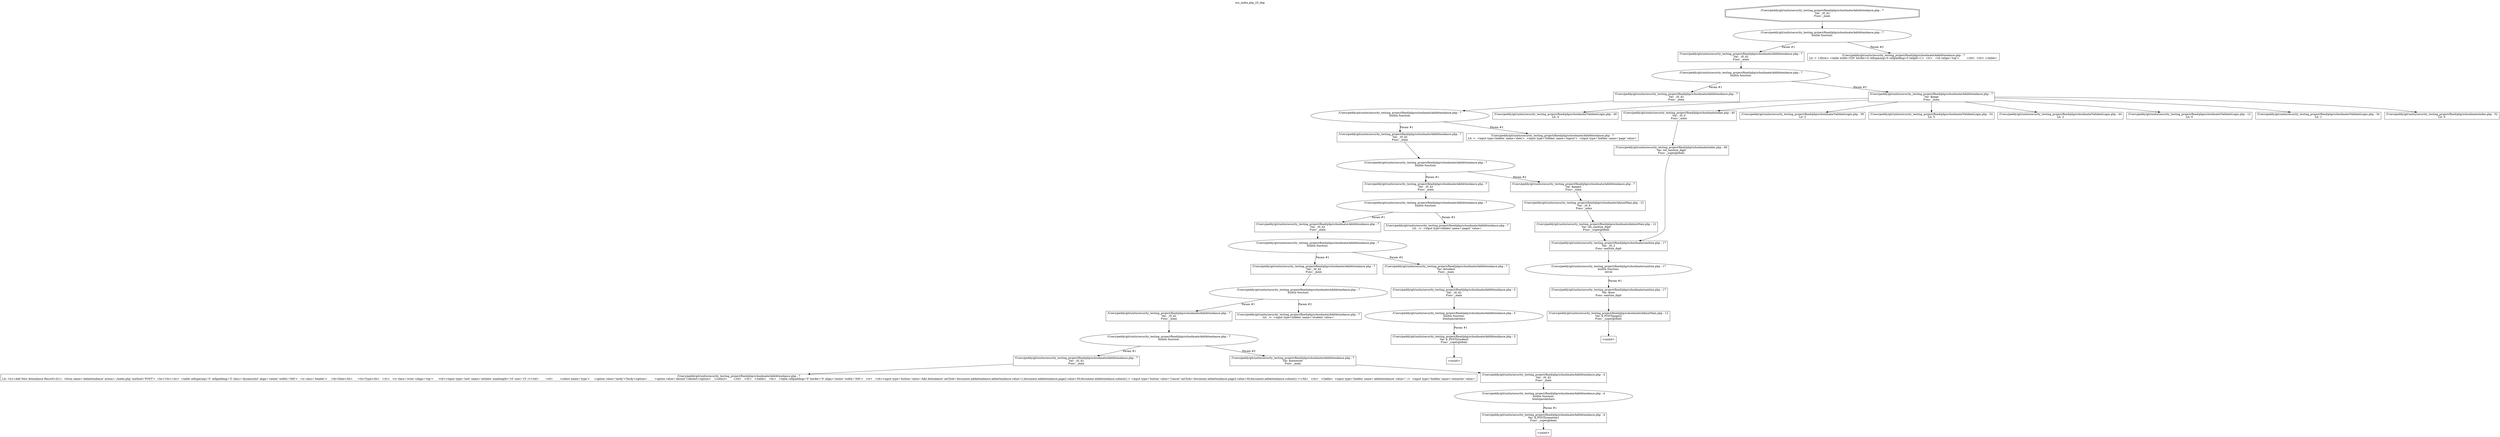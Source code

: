 digraph cfg {
  label="xss_index.php_25_dep";
  labelloc=t;
  n1 [shape=doubleoctagon, label="/Users/peddy/git/unitn/security_testing_project/fixed/php/schoolmate/AddAttendance.php : 7\nVar: _t0_42\nFunc: _main\n"];
  n2 [shape=ellipse, label="/Users/peddy/git/unitn/security_testing_project/fixed/php/schoolmate/AddAttendance.php : 7\nbuiltin function:\n.\n"];
  n3 [shape=box, label="/Users/peddy/git/unitn/security_testing_project/fixed/php/schoolmate/AddAttendance.php : 7\nVar: _t0_42\nFunc: _main\n"];
  n4 [shape=ellipse, label="/Users/peddy/git/unitn/security_testing_project/fixed/php/schoolmate/AddAttendance.php : 7\nbuiltin function:\n.\n"];
  n5 [shape=box, label="/Users/peddy/git/unitn/security_testing_project/fixed/php/schoolmate/AddAttendance.php : 7\nVar: _t0_42\nFunc: _main\n"];
  n6 [shape=ellipse, label="/Users/peddy/git/unitn/security_testing_project/fixed/php/schoolmate/AddAttendance.php : 7\nbuiltin function:\n.\n"];
  n7 [shape=box, label="/Users/peddy/git/unitn/security_testing_project/fixed/php/schoolmate/AddAttendance.php : 7\nVar: _t0_42\nFunc: _main\n"];
  n8 [shape=ellipse, label="/Users/peddy/git/unitn/security_testing_project/fixed/php/schoolmate/AddAttendance.php : 7\nbuiltin function:\n.\n"];
  n9 [shape=box, label="/Users/peddy/git/unitn/security_testing_project/fixed/php/schoolmate/AddAttendance.php : 7\nVar: _t0_42\nFunc: _main\n"];
  n10 [shape=ellipse, label="/Users/peddy/git/unitn/security_testing_project/fixed/php/schoolmate/AddAttendance.php : 7\nbuiltin function:\n.\n"];
  n11 [shape=box, label="/Users/peddy/git/unitn/security_testing_project/fixed/php/schoolmate/AddAttendance.php : 7\nVar: _t0_42\nFunc: _main\n"];
  n12 [shape=ellipse, label="/Users/peddy/git/unitn/security_testing_project/fixed/php/schoolmate/AddAttendance.php : 7\nbuiltin function:\n.\n"];
  n13 [shape=box, label="/Users/peddy/git/unitn/security_testing_project/fixed/php/schoolmate/AddAttendance.php : 7\nVar: _t0_42\nFunc: _main\n"];
  n14 [shape=ellipse, label="/Users/peddy/git/unitn/security_testing_project/fixed/php/schoolmate/AddAttendance.php : 7\nbuiltin function:\n.\n"];
  n15 [shape=box, label="/Users/peddy/git/unitn/security_testing_project/fixed/php/schoolmate/AddAttendance.php : 7\nVar: _t0_42\nFunc: _main\n"];
  n16 [shape=ellipse, label="/Users/peddy/git/unitn/security_testing_project/fixed/php/schoolmate/AddAttendance.php : 7\nbuiltin function:\n.\n"];
  n17 [shape=box, label="/Users/peddy/git/unitn/security_testing_project/fixed/php/schoolmate/AddAttendance.php : 7\nVar: _t0_42\nFunc: _main\n"];
  n18 [shape=box, label="/Users/peddy/git/unitn/security_testing_project/fixed/php/schoolmate/AddAttendance.php : 7\nLit: <h1>Add New Attendance Record</h1>  <form name='addattendance' action='./index.php' method='POST'>  <br><br><br>  <table cellspacing='0' cellpadding='5' class='dynamiclist' align='center' width='300'>   <tr class='header'>	<th>Date</th>	<th>Type</th>   </tr>   <tr class='even' valign='top'>	<td><input type='text' name='attdate' maxlength='10' size='15' /></td>	<td>	 <select name='type'>	  <option value='tardy'>Tardy</option>	  <option value='absent'>Absent</option>	 </select>	</td>   </tr>   </table>   <br>   <table cellpadding='0' border='0' align='center' width='300'>   <tr>   <td><input type='button' value='Add Attendance' onClick='document.addattendance.addattendance.value=1;document.addattendance.page2.value=30;document.addattendance.submit();'> <input type='button' value='Cancel' onClick='document.addattendance.page2.value=30;document.addattendance.submit();'></td>   </tr>   </table>  <input type='hidden' name='addattendance' value='' />  <input type='hidden' name='semester' value='\n"];
  n19 [shape=box, label="/Users/peddy/git/unitn/security_testing_project/fixed/php/schoolmate/AddAttendance.php : 7\nVar: $semester\nFunc: _main\n"];
  n20 [shape=box, label="/Users/peddy/git/unitn/security_testing_project/fixed/php/schoolmate/AddAttendance.php : 4\nVar: _t0_42\nFunc: _main\n"];
  n21 [shape=ellipse, label="/Users/peddy/git/unitn/security_testing_project/fixed/php/schoolmate/AddAttendance.php : 4\nbuiltin function:\nhtmlspecialchars\n"];
  n22 [shape=box, label="/Users/peddy/git/unitn/security_testing_project/fixed/php/schoolmate/AddAttendance.php : 4\nVar: $_POST[semester]\nFunc: _superglobals\n"];
  n23 [shape=box, label="<uninit>"];
  n24 [shape=box, label="/Users/peddy/git/unitn/security_testing_project/fixed/php/schoolmate/AddAttendance.php : 7\nLit:  />  <input type=hidden' name='student' value='\n"];
  n25 [shape=box, label="/Users/peddy/git/unitn/security_testing_project/fixed/php/schoolmate/AddAttendance.php : 7\nVar: $student\nFunc: _main\n"];
  n26 [shape=box, label="/Users/peddy/git/unitn/security_testing_project/fixed/php/schoolmate/AddAttendance.php : 5\nVar: _t0_42\nFunc: _main\n"];
  n27 [shape=ellipse, label="/Users/peddy/git/unitn/security_testing_project/fixed/php/schoolmate/AddAttendance.php : 5\nbuiltin function:\nhtmlspecialchars\n"];
  n28 [shape=box, label="/Users/peddy/git/unitn/security_testing_project/fixed/php/schoolmate/AddAttendance.php : 5\nVar: $_POST[student]\nFunc: _superglobals\n"];
  n29 [shape=box, label="<uninit>"];
  n30 [shape=box, label="/Users/peddy/git/unitn/security_testing_project/fixed/php/schoolmate/AddAttendance.php : 7\nLit:  />  <input type=hidden' name='page2' value='\n"];
  n31 [shape=box, label="/Users/peddy/git/unitn/security_testing_project/fixed/php/schoolmate/AddAttendance.php : 7\nVar: $page2\nFunc: _main\n"];
  n32 [shape=box, label="/Users/peddy/git/unitn/security_testing_project/fixed/php/schoolmate/AdminMain.php : 12\nVar: _t0_9\nFunc: _main\n"];
  n33 [shape=box, label="/Users/peddy/git/unitn/security_testing_project/fixed/php/schoolmate/AdminMain.php : 12\nVar: ret_sanitize_digit\nFunc: _superglobals\n"];
  n34 [shape=box, label="/Users/peddy/git/unitn/security_testing_project/fixed/php/schoolmate/sanitize.php : 17\nVar: _t0_2\nFunc: sanitize_digit\n"];
  n35 [shape=ellipse, label="/Users/peddy/git/unitn/security_testing_project/fixed/php/schoolmate/sanitize.php : 17\nbuiltin function:\nintval\n"];
  n36 [shape=box, label="/Users/peddy/git/unitn/security_testing_project/fixed/php/schoolmate/sanitize.php : 17\nVar: $raw\nFunc: sanitize_digit\n"];
  n37 [shape=box, label="/Users/peddy/git/unitn/security_testing_project/fixed/php/schoolmate/AdminMain.php : 12\nVar: $_POST[page2]\nFunc: _superglobals\n"];
  n38 [shape=box, label="<uninit>"];
  n39 [shape=box, label="/Users/peddy/git/unitn/security_testing_project/fixed/php/schoolmate/AddAttendance.php : 7\nLit: >  <input type=hidden' name='date'>  <input type='hidden' name='logout'>  <input type='hidden' name='page' value='\n"];
  n40 [shape=box, label="/Users/peddy/git/unitn/security_testing_project/fixed/php/schoolmate/AddAttendance.php : 7\nVar: $page\nFunc: _main\n"];
  n41 [shape=box, label="/Users/peddy/git/unitn/security_testing_project/fixed/php/schoolmate/ValidateLogin.php : 49\nLit: 4\n"];
  n42 [shape=box, label="/Users/peddy/git/unitn/security_testing_project/fixed/php/schoolmate/index.php : 40\nVar: _t0_0\nFunc: _main\n"];
  n43 [shape=box, label="/Users/peddy/git/unitn/security_testing_project/fixed/php/schoolmate/index.php : 40\nVar: ret_sanitize_digit\nFunc: _superglobals\n"];
  n44 [shape=box, label="/Users/peddy/git/unitn/security_testing_project/fixed/php/schoolmate/ValidateLogin.php : 39\nLit: 2\n"];
  n45 [shape=box, label="/Users/peddy/git/unitn/security_testing_project/fixed/php/schoolmate/ValidateLogin.php : 54\nLit: 5\n"];
  n46 [shape=box, label="/Users/peddy/git/unitn/security_testing_project/fixed/php/schoolmate/ValidateLogin.php : 44\nLit: 2\n"];
  n47 [shape=box, label="/Users/peddy/git/unitn/security_testing_project/fixed/php/schoolmate/ValidateLogin.php : 12\nLit: 0\n"];
  n48 [shape=box, label="/Users/peddy/git/unitn/security_testing_project/fixed/php/schoolmate/ValidateLogin.php : 34\nLit: 1\n"];
  n49 [shape=box, label="/Users/peddy/git/unitn/security_testing_project/fixed/php/schoolmate/index.php : 52\nLit: 0\n"];
  n50 [shape=box, label="/Users/peddy/git/unitn/security_testing_project/fixed/php/schoolmate/AddAttendance.php : 7\nLit: > </form> <table width=520' border=0 cellspacing=0 cellpadding=0 height=1>  <tr>   <td valign='top'>	&nbsp;   </td>  </tr> </table> \n"];
  n1 -> n2;
  n3 -> n4;
  n5 -> n6;
  n7 -> n8;
  n9 -> n10;
  n11 -> n12;
  n13 -> n14;
  n15 -> n16;
  n17 -> n18;
  n16 -> n17[label="Param #1"];
  n16 -> n19[label="Param #2"];
  n20 -> n21;
  n22 -> n23;
  n21 -> n22[label="Param #1"];
  n19 -> n20;
  n14 -> n15[label="Param #1"];
  n14 -> n24[label="Param #2"];
  n12 -> n13[label="Param #1"];
  n12 -> n25[label="Param #2"];
  n26 -> n27;
  n28 -> n29;
  n27 -> n28[label="Param #1"];
  n25 -> n26;
  n10 -> n11[label="Param #1"];
  n10 -> n30[label="Param #2"];
  n8 -> n9[label="Param #1"];
  n8 -> n31[label="Param #2"];
  n34 -> n35;
  n37 -> n38;
  n36 -> n37;
  n35 -> n36[label="Param #1"];
  n33 -> n34;
  n32 -> n33;
  n31 -> n32;
  n6 -> n7[label="Param #1"];
  n6 -> n39[label="Param #2"];
  n4 -> n5[label="Param #1"];
  n4 -> n40[label="Param #2"];
  n40 -> n41;
  n40 -> n42;
  n40 -> n44;
  n40 -> n45;
  n40 -> n46;
  n40 -> n47;
  n40 -> n48;
  n40 -> n49;
  n43 -> n34;
  n42 -> n43;
  n2 -> n3[label="Param #1"];
  n2 -> n50[label="Param #2"];
}
